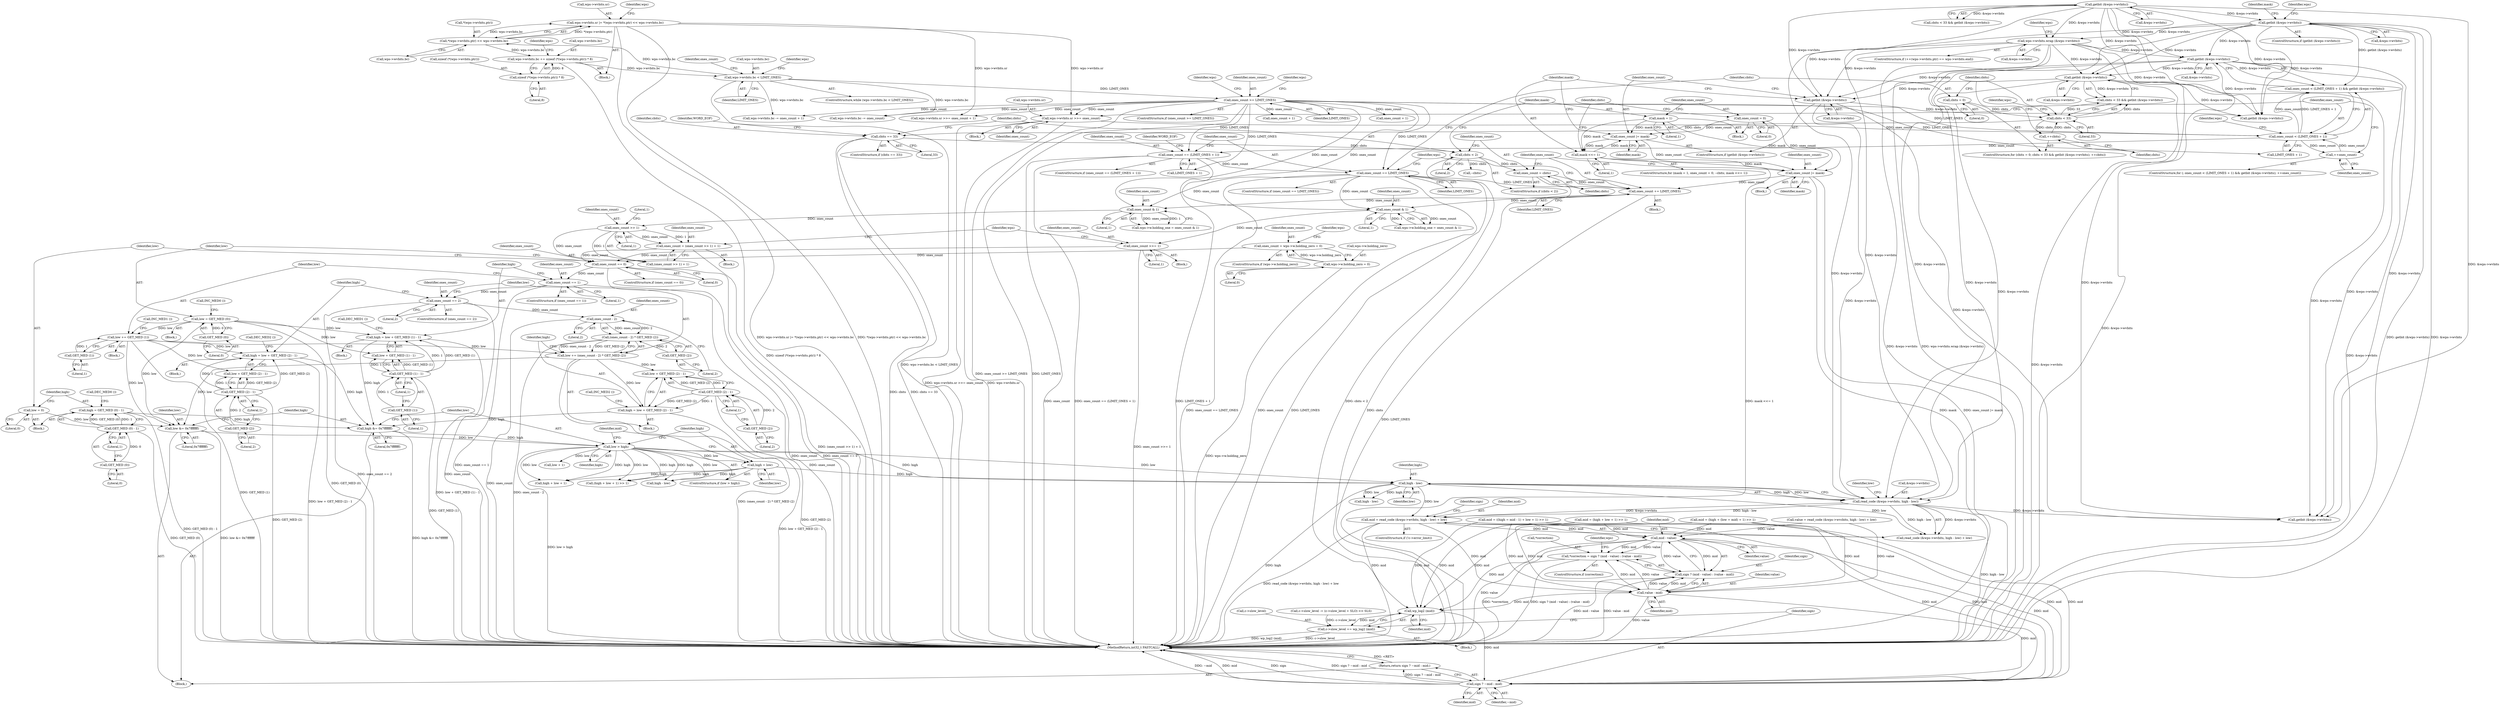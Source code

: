 digraph "0_WavPack_4bc05fc490b66ef2d45b1de26abf1455b486b0dc_0@API" {
"1000702" [label="(Call,mid = read_code (&wps->wvbits, high - low) + low)"];
"1000705" [label="(Call,read_code (&wps->wvbits, high - low))"];
"1000364" [label="(Call,wps->wvbits.wrap (&wps->wvbits))"];
"1000222" [label="(Call,getbit (&wps->wvbits))"];
"1000266" [label="(Call,getbit (&wps->wvbits))"];
"1000436" [label="(Call,getbit (&wps->wvbits))"];
"1000502" [label="(Call,getbit (&wps->wvbits))"];
"1000466" [label="(Call,getbit (&wps->wvbits))"];
"1000710" [label="(Call,high - low)"];
"1000682" [label="(Call,low > high)"];
"1000675" [label="(Call,low &= 0x7fffffff)"];
"1000604" [label="(Call,low = 0)"];
"1000637" [label="(Call,low += GET_MED (1))"];
"1000639" [label="(Call,GET_MED (1))"];
"1000616" [label="(Call,low = GET_MED (0))"];
"1000618" [label="(Call,GET_MED (0))"];
"1000658" [label="(Call,low += (ones_count - 2) * GET_MED (2))"];
"1000660" [label="(Call,(ones_count - 2) * GET_MED (2))"];
"1000661" [label="(Call,ones_count - 2)"];
"1000643" [label="(Call,ones_count == 2)"];
"1000622" [label="(Call,ones_count == 1)"];
"1000600" [label="(Call,ones_count == 0)"];
"1000552" [label="(Call,ones_count = (ones_count >> 1) + 1)"];
"1000555" [label="(Call,ones_count >> 1)"];
"1000549" [label="(Call,ones_count & 1)"];
"1000513" [label="(Call,ones_count += LIMIT_ONES)"];
"1000452" [label="(Call,ones_count == LIMIT_ONES)"];
"1000444" [label="(Call,ones_count == (LIMIT_ONES + 1))"];
"1000431" [label="(Call,ones_count < (LIMIT_ONES + 1))"];
"1000422" [label="(Call,wps->wvbits.sr >>= ones_count)"];
"1000369" [label="(Call,wps->wvbits.sr |= *(wps->wvbits.ptr) << wps->wvbits.bc)"];
"1000375" [label="(Call,*(wps->wvbits.ptr) << wps->wvbits.bc)"];
"1000343" [label="(Call,wps->wvbits.bc < LIMIT_ONES)"];
"1000387" [label="(Call,wps->wvbits.bc += sizeof (*(wps->wvbits.ptr)) * 8)"];
"1000393" [label="(Call,sizeof (*(wps->wvbits.ptr)) * 8)"];
"1000411" [label="(Call,ones_count >= LIMIT_ONES)"];
"1000441" [label="(Call,++ones_count)"];
"1000510" [label="(Call,ones_count |= mask)"];
"1000493" [label="(Call,ones_count = 0)"];
"1000507" [label="(Call,ones_count |= mask)"];
"1000498" [label="(Call,mask <<= 1)"];
"1000490" [label="(Call,mask = 1)"];
"1000483" [label="(Call,ones_count = cbits)"];
"1000480" [label="(Call,cbits < 2)"];
"1000474" [label="(Call,cbits == 33)"];
"1000463" [label="(Call,cbits < 33)"];
"1000459" [label="(Call,cbits = 0)"];
"1000471" [label="(Call,++cbits)"];
"1000570" [label="(Call,ones_count >>= 1)"];
"1000567" [label="(Call,ones_count & 1)"];
"1000331" [label="(Call,ones_count = wps->w.holding_zero = 0)"];
"1000333" [label="(Call,wps->w.holding_zero = 0)"];
"1000664" [label="(Call,GET_MED (2))"];
"1000678" [label="(Call,high &= 0x7fffffff)"];
"1000626" [label="(Call,high = low + GET_MED (1) - 1)"];
"1000630" [label="(Call,GET_MED (1) - 1)"];
"1000631" [label="(Call,GET_MED (1))"];
"1000607" [label="(Call,high = GET_MED (0) - 1)"];
"1000609" [label="(Call,GET_MED (0) - 1)"];
"1000610" [label="(Call,GET_MED (0))"];
"1000647" [label="(Call,high = low + GET_MED (2) - 1)"];
"1000651" [label="(Call,GET_MED (2) - 1)"];
"1000652" [label="(Call,GET_MED (2))"];
"1000666" [label="(Call,high = low + GET_MED (2) - 1)"];
"1000670" [label="(Call,GET_MED (2) - 1)"];
"1000671" [label="(Call,GET_MED (2))"];
"1000685" [label="(Call,high = low)"];
"1000792" [label="(Call,mid - value)"];
"1000787" [label="(Call,*correction = sign ? (mid - value) : (value - mid))"];
"1000790" [label="(Call,sign ? (mid - value) : (value - mid))"];
"1000822" [label="(Call,wp_log2 (mid))"];
"1000818" [label="(Call,c->slow_level += wp_log2 (mid))"];
"1000825" [label="(Call,sign ? ~mid : mid)"];
"1000824" [label="(Return,return sign ? ~mid : mid;)"];
"1000795" [label="(Call,value - mid)"];
"1000792" [label="(Call,mid - value)"];
"1000342" [label="(ControlStructure,while (wps->wvbits.bc < LIMIT_ONES))"];
"1000498" [label="(Call,mask <<= 1)"];
"1000412" [label="(Identifier,ones_count)"];
"1000343" [label="(Call,wps->wvbits.bc < LIMIT_ONES)"];
"1000711" [label="(Identifier,high)"];
"1000781" [label="(Call,high - low)"];
"1000825" [label="(Call,sign ? ~mid : mid)"];
"1000675" [label="(Call,low &= 0x7fffffff)"];
"1000693" [label="(Call,low + 1)"];
"1000369" [label="(Call,wps->wvbits.sr |= *(wps->wvbits.ptr) << wps->wvbits.bc)"];
"1000333" [label="(Call,wps->w.holding_zero = 0)"];
"1000644" [label="(Identifier,ones_count)"];
"1000518" [label="(Call,wps->wvbits.bc -= ones_count + 1)"];
"1000616" [label="(Call,low = GET_MED (0))"];
"1000655" [label="(Call,DEC_MED2 ())"];
"1000364" [label="(Call,wps->wvbits.wrap (&wps->wvbits))"];
"1000600" [label="(Call,ones_count == 0)"];
"1000793" [label="(Identifier,mid)"];
"1000474" [label="(Call,cbits == 33)"];
"1000325" [label="(ControlStructure,if (wps->w.holding_zero))"];
"1000828" [label="(Identifier,mid)"];
"1000725" [label="(Call,getbit (&wps->wvbits))"];
"1000554" [label="(Call,(ones_count >> 1) + 1)"];
"1000404" [label="(Identifier,ones_count)"];
"1000773" [label="(Call,value = read_code (&wps->wvcbits, high - low) + low)"];
"1000466" [label="(Call,getbit (&wps->wvbits))"];
"1000788" [label="(Call,*correction)"];
"1000458" [label="(ControlStructure,for (cbits = 0; cbits < 33 && getbit (&wps->wvbits); ++cbits))"];
"1000680" [label="(Literal,0x7fffffff)"];
"1000514" [label="(Identifier,ones_count)"];
"1000671" [label="(Call,GET_MED (2))"];
"1000222" [label="(Call,getbit (&wps->wvbits))"];
"1000674" [label="(Call,INC_MED2 ())"];
"1000717" [label="(Call,high - low)"];
"1000670" [label="(Call,GET_MED (2) - 1)"];
"1000657" [label="(Block,)"];
"1000446" [label="(Call,LIMIT_ONES + 1)"];
"1000611" [label="(Literal,0)"];
"1000453" [label="(Identifier,ones_count)"];
"1000481" [label="(Identifier,cbits)"];
"1000645" [label="(Literal,2)"];
"1000450" [label="(Identifier,WORD_EOF)"];
"1000105" [label="(Block,)"];
"1000662" [label="(Identifier,ones_count)"];
"1000508" [label="(Identifier,ones_count)"];
"1000365" [label="(Call,&wps->wvbits)"];
"1000623" [label="(Identifier,ones_count)"];
"1000382" [label="(Call,wps->wvbits.bc)"];
"1000432" [label="(Identifier,ones_count)"];
"1000334" [label="(Call,wps->w.holding_zero)"];
"1000605" [label="(Identifier,low)"];
"1000632" [label="(Literal,1)"];
"1000491" [label="(Identifier,mask)"];
"1000619" [label="(Literal,0)"];
"1000475" [label="(Identifier,cbits)"];
"1000422" [label="(Call,wps->wvbits.sr >>= ones_count)"];
"1000501" [label="(ControlStructure,if (getbit (&wps->wvbits)))"];
"1000476" [label="(Literal,33)"];
"1000533" [label="(Call,ones_count + 1)"];
"1000436" [label="(Call,getbit (&wps->wvbits))"];
"1000463" [label="(Call,cbits < 33)"];
"1000640" [label="(Literal,1)"];
"1000678" [label="(Call,high &= 0x7fffffff)"];
"1000571" [label="(Identifier,ones_count)"];
"1000649" [label="(Call,low + GET_MED (2) - 1)"];
"1000497" [label="(Identifier,cbits)"];
"1000613" [label="(Call,DEC_MED0 ())"];
"1000823" [label="(Identifier,mid)"];
"1000621" [label="(ControlStructure,if (ones_count == 1))"];
"1000489" [label="(Block,)"];
"1000462" [label="(Call,cbits < 33 && getbit (&wps->wvbits))"];
"1000415" [label="(Call,wps->wvbits.bc -= ones_count)"];
"1000687" [label="(Identifier,low)"];
"1000568" [label="(Identifier,ones_count)"];
"1000607" [label="(Call,high = GET_MED (0) - 1)"];
"1000654" [label="(Literal,1)"];
"1000480" [label="(Call,cbits < 2)"];
"1000442" [label="(Identifier,ones_count)"];
"1000451" [label="(ControlStructure,if (ones_count == LIMIT_ONES))"];
"1000460" [label="(Identifier,cbits)"];
"1000651" [label="(Call,GET_MED (2) - 1)"];
"1000393" [label="(Call,sizeof (*(wps->wvbits.ptr)) * 8)"];
"1000492" [label="(Literal,1)"];
"1000551" [label="(Literal,1)"];
"1000627" [label="(Identifier,high)"];
"1000685" [label="(Call,high = low)"];
"1000510" [label="(Call,ones_count |= mask)"];
"1000521" [label="(Identifier,wps)"];
"1000633" [label="(Literal,1)"];
"1000503" [label="(Call,&wps->wvbits)"];
"1000479" [label="(ControlStructure,if (cbits < 2))"];
"1000681" [label="(ControlStructure,if (low > high))"];
"1000742" [label="(Call,mid = ((high = mid - 1) + low + 1) >> 1)"];
"1000652" [label="(Call,GET_MED (2))"];
"1000265" [label="(ControlStructure,if (getbit (&wps->wvbits)))"];
"1000713" [label="(Identifier,low)"];
"1000576" [label="(Identifier,wps)"];
"1000712" [label="(Identifier,low)"];
"1000266" [label="(Call,getbit (&wps->wvbits))"];
"1000350" [label="(Block,)"];
"1000653" [label="(Literal,2)"];
"1000496" [label="(Call,--cbits)"];
"1000467" [label="(Call,&wps->wvbits)"];
"1000388" [label="(Call,wps->wvbits.bc)"];
"1000617" [label="(Identifier,low)"];
"1000375" [label="(Call,*(wps->wvbits.ptr) << wps->wvbits.bc)"];
"1000642" [label="(ControlStructure,if (ones_count == 2))"];
"1000433" [label="(Call,LIMIT_ONES + 1)"];
"1000499" [label="(Identifier,mask)"];
"1000663" [label="(Literal,2)"];
"1000794" [label="(Identifier,value)"];
"1000413" [label="(Identifier,LIMIT_ONES)"];
"1000691" [label="(Call,high + low + 1)"];
"1000684" [label="(Identifier,high)"];
"1000624" [label="(Literal,1)"];
"1000558" [label="(Literal,1)"];
"1000429" [label="(ControlStructure,for (; ones_count < (LIMIT_ONES + 1) && getbit (&wps->wvbits); ++ones_count))"];
"1000494" [label="(Identifier,ones_count)"];
"1000485" [label="(Identifier,cbits)"];
"1000452" [label="(Call,ones_count == LIMIT_ONES)"];
"1000376" [label="(Call,*(wps->wvbits.ptr))"];
"1000802" [label="(Identifier,wps)"];
"1000556" [label="(Identifier,ones_count)"];
"1000471" [label="(Call,++cbits)"];
"1000618" [label="(Call,GET_MED (0))"];
"1000610" [label="(Call,GET_MED (0))"];
"1000459" [label="(Call,cbits = 0)"];
"1000667" [label="(Identifier,high)"];
"1000469" [label="(Identifier,wps)"];
"1000488" [label="(ControlStructure,for (mask = 1, ones_count = 0; --cbits; mask <<= 1))"];
"1000647" [label="(Call,high = low + GET_MED (2) - 1)"];
"1000455" [label="(Block,)"];
"1000461" [label="(Literal,0)"];
"1000346" [label="(Identifier,wps)"];
"1000683" [label="(Identifier,low)"];
"1000387" [label="(Call,wps->wvbits.bc += sizeof (*(wps->wvbits.ptr)) * 8)"];
"1000797" [label="(Identifier,mid)"];
"1000659" [label="(Identifier,low)"];
"1000829" [label="(MethodReturn,int32_t FASTCALL)"];
"1000567" [label="(Call,ones_count & 1)"];
"1000806" [label="(Block,)"];
"1000465" [label="(Literal,33)"];
"1000824" [label="(Return,return sign ? ~mid : mid;)"];
"1000688" [label="(Call,mid = (high + low + 1) >> 1)"];
"1000625" [label="(Block,)"];
"1000552" [label="(Call,ones_count = (ones_count >> 1) + 1)"];
"1000628" [label="(Call,low + GET_MED (1) - 1)"];
"1000414" [label="(Block,)"];
"1000609" [label="(Call,GET_MED (0) - 1)"];
"1000332" [label="(Identifier,ones_count)"];
"1000561" [label="(Call,wps->w.holding_one = ones_count & 1)"];
"1000263" [label="(Identifier,mask)"];
"1000223" [label="(Call,&wps->wvbits)"];
"1000626" [label="(Call,high = low + GET_MED (1) - 1)"];
"1000604" [label="(Call,low = 0)"];
"1000677" [label="(Literal,0x7fffffff)"];
"1000608" [label="(Identifier,high)"];
"1000795" [label="(Call,value - mid)"];
"1000418" [label="(Identifier,wps)"];
"1000787" [label="(Call,*correction = sign ? (mid - value) : (value - mid))"];
"1000601" [label="(Identifier,ones_count)"];
"1000344" [label="(Call,wps->wvbits.bc)"];
"1000524" [label="(Call,ones_count + 1)"];
"1000423" [label="(Call,wps->wvbits.sr)"];
"1000349" [label="(Identifier,LIMIT_ONES)"];
"1000331" [label="(Call,ones_count = wps->w.holding_zero = 0)"];
"1000660" [label="(Call,(ones_count - 2) * GET_MED (2))"];
"1000661" [label="(Call,ones_count - 2)"];
"1000464" [label="(Identifier,cbits)"];
"1000668" [label="(Call,low + GET_MED (2) - 1)"];
"1000473" [label="(ControlStructure,if (cbits == 33))"];
"1000484" [label="(Identifier,ones_count)"];
"1000602" [label="(Literal,0)"];
"1000482" [label="(Literal,2)"];
"1000646" [label="(Block,)"];
"1000454" [label="(Identifier,LIMIT_ONES)"];
"1000356" [label="(Identifier,wps)"];
"1000730" [label="(Call,mid = (high + (low = mid) + 1) >> 1)"];
"1000370" [label="(Call,wps->wvbits.sr)"];
"1000502" [label="(Call,getbit (&wps->wvbits))"];
"1000553" [label="(Identifier,ones_count)"];
"1000441" [label="(Call,++ones_count)"];
"1000615" [label="(Block,)"];
"1000549" [label="(Call,ones_count & 1)"];
"1000555" [label="(Call,ones_count >> 1)"];
"1000507" [label="(Call,ones_count |= mask)"];
"1000401" [label="(Literal,8)"];
"1000643" [label="(Call,ones_count == 2)"];
"1000444" [label="(Call,ones_count == (LIMIT_ONES + 1))"];
"1000500" [label="(Literal,1)"];
"1000672" [label="(Literal,2)"];
"1000638" [label="(Identifier,low)"];
"1000390" [label="(Identifier,wps)"];
"1000641" [label="(Call,INC_MED1 ())"];
"1000599" [label="(ControlStructure,if (ones_count == 0))"];
"1000372" [label="(Identifier,wps)"];
"1000512" [label="(Identifier,mask)"];
"1000511" [label="(Identifier,ones_count)"];
"1000807" [label="(Call,c->slow_level -= (c->slow_level + SLO) >> SLS)"];
"1000490" [label="(Call,mask = 1)"];
"1000658" [label="(Call,low += (ones_count - 2) * GET_MED (2))"];
"1000445" [label="(Identifier,ones_count)"];
"1000410" [label="(ControlStructure,if (ones_count >= LIMIT_ONES))"];
"1000487" [label="(Block,)"];
"1000612" [label="(Literal,1)"];
"1000274" [label="(Identifier,wps)"];
"1000339" [label="(Literal,0)"];
"1000483" [label="(Call,ones_count = cbits)"];
"1000690" [label="(Call,(high + low + 1) >> 1)"];
"1000394" [label="(Call,sizeof (*(wps->wvbits.ptr)))"];
"1000664" [label="(Call,GET_MED (2))"];
"1000495" [label="(Literal,0)"];
"1000478" [label="(Identifier,WORD_EOF)"];
"1000634" [label="(Call,DEC_MED1 ())"];
"1000631" [label="(Call,GET_MED (1))"];
"1000819" [label="(Call,c->slow_level)"];
"1000827" [label="(Identifier,~mid)"];
"1000570" [label="(Call,ones_count >>= 1)"];
"1000513" [label="(Call,ones_count += LIMIT_ONES)"];
"1000267" [label="(Call,&wps->wvbits)"];
"1000676" [label="(Identifier,low)"];
"1000620" [label="(Call,INC_MED0 ())"];
"1000572" [label="(Literal,1)"];
"1000702" [label="(Call,mid = read_code (&wps->wvbits, high - low) + low)"];
"1000591" [label="(Identifier,wps)"];
"1000606" [label="(Literal,0)"];
"1000666" [label="(Call,high = low + GET_MED (2) - 1)"];
"1000703" [label="(Identifier,mid)"];
"1000560" [label="(Block,)"];
"1000622" [label="(Call,ones_count == 1)"];
"1000689" [label="(Identifier,mid)"];
"1000639" [label="(Call,GET_MED (1))"];
"1000543" [label="(Call,wps->w.holding_one = ones_count & 1)"];
"1000515" [label="(Identifier,LIMIT_ONES)"];
"1000351" [label="(ControlStructure,if (++(wps->wvbits.ptr) == wps->wvbits.end))"];
"1000637" [label="(Call,low += GET_MED (1))"];
"1000710" [label="(Call,high - low)"];
"1000790" [label="(Call,sign ? (mid - value) : (value - mid))"];
"1000542" [label="(Block,)"];
"1000527" [label="(Call,wps->wvbits.sr >>= ones_count + 1)"];
"1000218" [label="(Call,cbits < 33 && getbit (&wps->wvbits))"];
"1000826" [label="(Identifier,sign)"];
"1000706" [label="(Call,&wps->wvbits)"];
"1000682" [label="(Call,low > high)"];
"1000493" [label="(Call,ones_count = 0)"];
"1000673" [label="(Literal,1)"];
"1000704" [label="(Call,read_code (&wps->wvbits, high - low) + low)"];
"1000437" [label="(Call,&wps->wvbits)"];
"1000648" [label="(Identifier,high)"];
"1000443" [label="(ControlStructure,if (ones_count == (LIMIT_ONES + 1)))"];
"1000822" [label="(Call,wp_log2 (mid))"];
"1000431" [label="(Call,ones_count < (LIMIT_ONES + 1))"];
"1000686" [label="(Identifier,high)"];
"1000569" [label="(Literal,1)"];
"1000791" [label="(Identifier,sign)"];
"1000705" [label="(Call,read_code (&wps->wvbits, high - low))"];
"1000472" [label="(Identifier,cbits)"];
"1000796" [label="(Identifier,value)"];
"1000539" [label="(Identifier,wps)"];
"1000636" [label="(Block,)"];
"1000509" [label="(Identifier,mask)"];
"1000679" [label="(Identifier,high)"];
"1000756" [label="(Identifier,sign)"];
"1000697" [label="(ControlStructure,if (!c->error_limit))"];
"1000757" [label="(Call,getbit (&wps->wvbits))"];
"1000550" [label="(Identifier,ones_count)"];
"1000665" [label="(Literal,2)"];
"1000557" [label="(Literal,1)"];
"1000630" [label="(Call,GET_MED (1) - 1)"];
"1000785" [label="(ControlStructure,if (correction))"];
"1000411" [label="(Call,ones_count >= LIMIT_ONES)"];
"1000428" [label="(Identifier,ones_count)"];
"1000430" [label="(Call,ones_count < (LIMIT_ONES + 1) && getbit (&wps->wvbits))"];
"1000439" [label="(Identifier,wps)"];
"1000818" [label="(Call,c->slow_level += wp_log2 (mid))"];
"1000603" [label="(Block,)"];
"1000702" -> "1000697"  [label="AST: "];
"1000702" -> "1000704"  [label="CFG: "];
"1000703" -> "1000702"  [label="AST: "];
"1000704" -> "1000702"  [label="AST: "];
"1000756" -> "1000702"  [label="CFG: "];
"1000702" -> "1000829"  [label="DDG: read_code (&wps->wvbits, high - low) + low"];
"1000705" -> "1000702"  [label="DDG: &wps->wvbits"];
"1000705" -> "1000702"  [label="DDG: high - low"];
"1000710" -> "1000702"  [label="DDG: low"];
"1000702" -> "1000792"  [label="DDG: mid"];
"1000702" -> "1000795"  [label="DDG: mid"];
"1000702" -> "1000822"  [label="DDG: mid"];
"1000702" -> "1000825"  [label="DDG: mid"];
"1000705" -> "1000704"  [label="AST: "];
"1000705" -> "1000710"  [label="CFG: "];
"1000706" -> "1000705"  [label="AST: "];
"1000710" -> "1000705"  [label="AST: "];
"1000713" -> "1000705"  [label="CFG: "];
"1000705" -> "1000829"  [label="DDG: high - low"];
"1000705" -> "1000704"  [label="DDG: &wps->wvbits"];
"1000705" -> "1000704"  [label="DDG: high - low"];
"1000364" -> "1000705"  [label="DDG: &wps->wvbits"];
"1000222" -> "1000705"  [label="DDG: &wps->wvbits"];
"1000436" -> "1000705"  [label="DDG: &wps->wvbits"];
"1000502" -> "1000705"  [label="DDG: &wps->wvbits"];
"1000466" -> "1000705"  [label="DDG: &wps->wvbits"];
"1000266" -> "1000705"  [label="DDG: &wps->wvbits"];
"1000710" -> "1000705"  [label="DDG: high"];
"1000710" -> "1000705"  [label="DDG: low"];
"1000705" -> "1000757"  [label="DDG: &wps->wvbits"];
"1000364" -> "1000351"  [label="AST: "];
"1000364" -> "1000365"  [label="CFG: "];
"1000365" -> "1000364"  [label="AST: "];
"1000372" -> "1000364"  [label="CFG: "];
"1000364" -> "1000829"  [label="DDG: &wps->wvbits"];
"1000364" -> "1000829"  [label="DDG: wps->wvbits.wrap (&wps->wvbits)"];
"1000222" -> "1000364"  [label="DDG: &wps->wvbits"];
"1000266" -> "1000364"  [label="DDG: &wps->wvbits"];
"1000364" -> "1000436"  [label="DDG: &wps->wvbits"];
"1000364" -> "1000466"  [label="DDG: &wps->wvbits"];
"1000364" -> "1000502"  [label="DDG: &wps->wvbits"];
"1000364" -> "1000725"  [label="DDG: &wps->wvbits"];
"1000364" -> "1000757"  [label="DDG: &wps->wvbits"];
"1000222" -> "1000218"  [label="AST: "];
"1000222" -> "1000223"  [label="CFG: "];
"1000223" -> "1000222"  [label="AST: "];
"1000218" -> "1000222"  [label="CFG: "];
"1000222" -> "1000829"  [label="DDG: &wps->wvbits"];
"1000222" -> "1000218"  [label="DDG: &wps->wvbits"];
"1000222" -> "1000266"  [label="DDG: &wps->wvbits"];
"1000222" -> "1000436"  [label="DDG: &wps->wvbits"];
"1000222" -> "1000466"  [label="DDG: &wps->wvbits"];
"1000222" -> "1000502"  [label="DDG: &wps->wvbits"];
"1000222" -> "1000725"  [label="DDG: &wps->wvbits"];
"1000222" -> "1000757"  [label="DDG: &wps->wvbits"];
"1000266" -> "1000265"  [label="AST: "];
"1000266" -> "1000267"  [label="CFG: "];
"1000267" -> "1000266"  [label="AST: "];
"1000274" -> "1000266"  [label="CFG: "];
"1000263" -> "1000266"  [label="CFG: "];
"1000266" -> "1000829"  [label="DDG: &wps->wvbits"];
"1000266" -> "1000829"  [label="DDG: getbit (&wps->wvbits)"];
"1000266" -> "1000430"  [label="DDG: getbit (&wps->wvbits)"];
"1000266" -> "1000436"  [label="DDG: &wps->wvbits"];
"1000266" -> "1000466"  [label="DDG: &wps->wvbits"];
"1000266" -> "1000502"  [label="DDG: &wps->wvbits"];
"1000266" -> "1000725"  [label="DDG: &wps->wvbits"];
"1000266" -> "1000757"  [label="DDG: &wps->wvbits"];
"1000436" -> "1000430"  [label="AST: "];
"1000436" -> "1000437"  [label="CFG: "];
"1000437" -> "1000436"  [label="AST: "];
"1000430" -> "1000436"  [label="CFG: "];
"1000436" -> "1000829"  [label="DDG: &wps->wvbits"];
"1000436" -> "1000430"  [label="DDG: &wps->wvbits"];
"1000436" -> "1000466"  [label="DDG: &wps->wvbits"];
"1000436" -> "1000502"  [label="DDG: &wps->wvbits"];
"1000436" -> "1000725"  [label="DDG: &wps->wvbits"];
"1000436" -> "1000757"  [label="DDG: &wps->wvbits"];
"1000502" -> "1000501"  [label="AST: "];
"1000502" -> "1000503"  [label="CFG: "];
"1000503" -> "1000502"  [label="AST: "];
"1000508" -> "1000502"  [label="CFG: "];
"1000499" -> "1000502"  [label="CFG: "];
"1000466" -> "1000502"  [label="DDG: &wps->wvbits"];
"1000502" -> "1000725"  [label="DDG: &wps->wvbits"];
"1000502" -> "1000757"  [label="DDG: &wps->wvbits"];
"1000466" -> "1000462"  [label="AST: "];
"1000466" -> "1000467"  [label="CFG: "];
"1000467" -> "1000466"  [label="AST: "];
"1000462" -> "1000466"  [label="CFG: "];
"1000466" -> "1000829"  [label="DDG: &wps->wvbits"];
"1000466" -> "1000462"  [label="DDG: &wps->wvbits"];
"1000466" -> "1000725"  [label="DDG: &wps->wvbits"];
"1000466" -> "1000757"  [label="DDG: &wps->wvbits"];
"1000710" -> "1000712"  [label="CFG: "];
"1000711" -> "1000710"  [label="AST: "];
"1000712" -> "1000710"  [label="AST: "];
"1000710" -> "1000829"  [label="DDG: high"];
"1000682" -> "1000710"  [label="DDG: high"];
"1000682" -> "1000710"  [label="DDG: low"];
"1000685" -> "1000710"  [label="DDG: high"];
"1000710" -> "1000704"  [label="DDG: low"];
"1000710" -> "1000781"  [label="DDG: high"];
"1000710" -> "1000781"  [label="DDG: low"];
"1000682" -> "1000681"  [label="AST: "];
"1000682" -> "1000684"  [label="CFG: "];
"1000683" -> "1000682"  [label="AST: "];
"1000684" -> "1000682"  [label="AST: "];
"1000686" -> "1000682"  [label="CFG: "];
"1000689" -> "1000682"  [label="CFG: "];
"1000682" -> "1000829"  [label="DDG: low > high"];
"1000675" -> "1000682"  [label="DDG: low"];
"1000678" -> "1000682"  [label="DDG: high"];
"1000682" -> "1000685"  [label="DDG: low"];
"1000682" -> "1000690"  [label="DDG: high"];
"1000682" -> "1000690"  [label="DDG: low"];
"1000682" -> "1000691"  [label="DDG: high"];
"1000682" -> "1000691"  [label="DDG: low"];
"1000682" -> "1000693"  [label="DDG: low"];
"1000682" -> "1000717"  [label="DDG: high"];
"1000682" -> "1000717"  [label="DDG: low"];
"1000675" -> "1000105"  [label="AST: "];
"1000675" -> "1000677"  [label="CFG: "];
"1000676" -> "1000675"  [label="AST: "];
"1000677" -> "1000675"  [label="AST: "];
"1000679" -> "1000675"  [label="CFG: "];
"1000675" -> "1000829"  [label="DDG: low &= 0x7fffffff"];
"1000604" -> "1000675"  [label="DDG: low"];
"1000637" -> "1000675"  [label="DDG: low"];
"1000616" -> "1000675"  [label="DDG: low"];
"1000658" -> "1000675"  [label="DDG: low"];
"1000604" -> "1000603"  [label="AST: "];
"1000604" -> "1000606"  [label="CFG: "];
"1000605" -> "1000604"  [label="AST: "];
"1000606" -> "1000604"  [label="AST: "];
"1000608" -> "1000604"  [label="CFG: "];
"1000637" -> "1000636"  [label="AST: "];
"1000637" -> "1000639"  [label="CFG: "];
"1000638" -> "1000637"  [label="AST: "];
"1000639" -> "1000637"  [label="AST: "];
"1000641" -> "1000637"  [label="CFG: "];
"1000637" -> "1000829"  [label="DDG: GET_MED (1)"];
"1000639" -> "1000637"  [label="DDG: 1"];
"1000616" -> "1000637"  [label="DDG: low"];
"1000637" -> "1000647"  [label="DDG: low"];
"1000637" -> "1000649"  [label="DDG: low"];
"1000637" -> "1000658"  [label="DDG: low"];
"1000639" -> "1000640"  [label="CFG: "];
"1000640" -> "1000639"  [label="AST: "];
"1000616" -> "1000615"  [label="AST: "];
"1000616" -> "1000618"  [label="CFG: "];
"1000617" -> "1000616"  [label="AST: "];
"1000618" -> "1000616"  [label="AST: "];
"1000620" -> "1000616"  [label="CFG: "];
"1000616" -> "1000829"  [label="DDG: GET_MED (0)"];
"1000618" -> "1000616"  [label="DDG: 0"];
"1000616" -> "1000626"  [label="DDG: low"];
"1000616" -> "1000628"  [label="DDG: low"];
"1000618" -> "1000619"  [label="CFG: "];
"1000619" -> "1000618"  [label="AST: "];
"1000658" -> "1000657"  [label="AST: "];
"1000658" -> "1000660"  [label="CFG: "];
"1000659" -> "1000658"  [label="AST: "];
"1000660" -> "1000658"  [label="AST: "];
"1000667" -> "1000658"  [label="CFG: "];
"1000658" -> "1000829"  [label="DDG: (ones_count - 2) * GET_MED (2)"];
"1000660" -> "1000658"  [label="DDG: ones_count - 2"];
"1000660" -> "1000658"  [label="DDG: GET_MED (2)"];
"1000658" -> "1000666"  [label="DDG: low"];
"1000658" -> "1000668"  [label="DDG: low"];
"1000660" -> "1000664"  [label="CFG: "];
"1000661" -> "1000660"  [label="AST: "];
"1000664" -> "1000660"  [label="AST: "];
"1000660" -> "1000829"  [label="DDG: ones_count - 2"];
"1000661" -> "1000660"  [label="DDG: ones_count"];
"1000661" -> "1000660"  [label="DDG: 2"];
"1000664" -> "1000660"  [label="DDG: 2"];
"1000661" -> "1000663"  [label="CFG: "];
"1000662" -> "1000661"  [label="AST: "];
"1000663" -> "1000661"  [label="AST: "];
"1000665" -> "1000661"  [label="CFG: "];
"1000661" -> "1000829"  [label="DDG: ones_count"];
"1000643" -> "1000661"  [label="DDG: ones_count"];
"1000643" -> "1000642"  [label="AST: "];
"1000643" -> "1000645"  [label="CFG: "];
"1000644" -> "1000643"  [label="AST: "];
"1000645" -> "1000643"  [label="AST: "];
"1000648" -> "1000643"  [label="CFG: "];
"1000659" -> "1000643"  [label="CFG: "];
"1000643" -> "1000829"  [label="DDG: ones_count == 2"];
"1000643" -> "1000829"  [label="DDG: ones_count"];
"1000622" -> "1000643"  [label="DDG: ones_count"];
"1000622" -> "1000621"  [label="AST: "];
"1000622" -> "1000624"  [label="CFG: "];
"1000623" -> "1000622"  [label="AST: "];
"1000624" -> "1000622"  [label="AST: "];
"1000627" -> "1000622"  [label="CFG: "];
"1000638" -> "1000622"  [label="CFG: "];
"1000622" -> "1000829"  [label="DDG: ones_count == 1"];
"1000622" -> "1000829"  [label="DDG: ones_count"];
"1000600" -> "1000622"  [label="DDG: ones_count"];
"1000600" -> "1000599"  [label="AST: "];
"1000600" -> "1000602"  [label="CFG: "];
"1000601" -> "1000600"  [label="AST: "];
"1000602" -> "1000600"  [label="AST: "];
"1000605" -> "1000600"  [label="CFG: "];
"1000617" -> "1000600"  [label="CFG: "];
"1000600" -> "1000829"  [label="DDG: ones_count == 0"];
"1000600" -> "1000829"  [label="DDG: ones_count"];
"1000552" -> "1000600"  [label="DDG: ones_count"];
"1000570" -> "1000600"  [label="DDG: ones_count"];
"1000331" -> "1000600"  [label="DDG: ones_count"];
"1000552" -> "1000542"  [label="AST: "];
"1000552" -> "1000554"  [label="CFG: "];
"1000553" -> "1000552"  [label="AST: "];
"1000554" -> "1000552"  [label="AST: "];
"1000576" -> "1000552"  [label="CFG: "];
"1000552" -> "1000829"  [label="DDG: (ones_count >> 1) + 1"];
"1000555" -> "1000552"  [label="DDG: ones_count"];
"1000555" -> "1000552"  [label="DDG: 1"];
"1000555" -> "1000554"  [label="AST: "];
"1000555" -> "1000557"  [label="CFG: "];
"1000556" -> "1000555"  [label="AST: "];
"1000557" -> "1000555"  [label="AST: "];
"1000558" -> "1000555"  [label="CFG: "];
"1000555" -> "1000554"  [label="DDG: ones_count"];
"1000555" -> "1000554"  [label="DDG: 1"];
"1000549" -> "1000555"  [label="DDG: ones_count"];
"1000549" -> "1000543"  [label="AST: "];
"1000549" -> "1000551"  [label="CFG: "];
"1000550" -> "1000549"  [label="AST: "];
"1000551" -> "1000549"  [label="AST: "];
"1000543" -> "1000549"  [label="CFG: "];
"1000549" -> "1000543"  [label="DDG: ones_count"];
"1000549" -> "1000543"  [label="DDG: 1"];
"1000513" -> "1000549"  [label="DDG: ones_count"];
"1000452" -> "1000549"  [label="DDG: ones_count"];
"1000411" -> "1000549"  [label="DDG: ones_count"];
"1000513" -> "1000455"  [label="AST: "];
"1000513" -> "1000515"  [label="CFG: "];
"1000514" -> "1000513"  [label="AST: "];
"1000515" -> "1000513"  [label="AST: "];
"1000539" -> "1000513"  [label="CFG: "];
"1000513" -> "1000829"  [label="DDG: LIMIT_ONES"];
"1000452" -> "1000513"  [label="DDG: LIMIT_ONES"];
"1000510" -> "1000513"  [label="DDG: ones_count"];
"1000483" -> "1000513"  [label="DDG: ones_count"];
"1000513" -> "1000567"  [label="DDG: ones_count"];
"1000452" -> "1000451"  [label="AST: "];
"1000452" -> "1000454"  [label="CFG: "];
"1000453" -> "1000452"  [label="AST: "];
"1000454" -> "1000452"  [label="AST: "];
"1000460" -> "1000452"  [label="CFG: "];
"1000539" -> "1000452"  [label="CFG: "];
"1000452" -> "1000829"  [label="DDG: ones_count == LIMIT_ONES"];
"1000452" -> "1000829"  [label="DDG: ones_count"];
"1000452" -> "1000829"  [label="DDG: LIMIT_ONES"];
"1000444" -> "1000452"  [label="DDG: ones_count"];
"1000411" -> "1000452"  [label="DDG: LIMIT_ONES"];
"1000452" -> "1000567"  [label="DDG: ones_count"];
"1000444" -> "1000443"  [label="AST: "];
"1000444" -> "1000446"  [label="CFG: "];
"1000445" -> "1000444"  [label="AST: "];
"1000446" -> "1000444"  [label="AST: "];
"1000450" -> "1000444"  [label="CFG: "];
"1000453" -> "1000444"  [label="CFG: "];
"1000444" -> "1000829"  [label="DDG: LIMIT_ONES + 1"];
"1000444" -> "1000829"  [label="DDG: ones_count"];
"1000444" -> "1000829"  [label="DDG: ones_count == (LIMIT_ONES + 1)"];
"1000431" -> "1000444"  [label="DDG: ones_count"];
"1000411" -> "1000444"  [label="DDG: LIMIT_ONES"];
"1000431" -> "1000430"  [label="AST: "];
"1000431" -> "1000433"  [label="CFG: "];
"1000432" -> "1000431"  [label="AST: "];
"1000433" -> "1000431"  [label="AST: "];
"1000439" -> "1000431"  [label="CFG: "];
"1000430" -> "1000431"  [label="CFG: "];
"1000431" -> "1000430"  [label="DDG: ones_count"];
"1000431" -> "1000430"  [label="DDG: LIMIT_ONES + 1"];
"1000422" -> "1000431"  [label="DDG: ones_count"];
"1000441" -> "1000431"  [label="DDG: ones_count"];
"1000411" -> "1000431"  [label="DDG: LIMIT_ONES"];
"1000431" -> "1000441"  [label="DDG: ones_count"];
"1000422" -> "1000414"  [label="AST: "];
"1000422" -> "1000428"  [label="CFG: "];
"1000423" -> "1000422"  [label="AST: "];
"1000428" -> "1000422"  [label="AST: "];
"1000432" -> "1000422"  [label="CFG: "];
"1000422" -> "1000829"  [label="DDG: wps->wvbits.sr"];
"1000422" -> "1000829"  [label="DDG: wps->wvbits.sr >>= ones_count"];
"1000369" -> "1000422"  [label="DDG: wps->wvbits.sr"];
"1000411" -> "1000422"  [label="DDG: ones_count"];
"1000369" -> "1000350"  [label="AST: "];
"1000369" -> "1000375"  [label="CFG: "];
"1000370" -> "1000369"  [label="AST: "];
"1000375" -> "1000369"  [label="AST: "];
"1000390" -> "1000369"  [label="CFG: "];
"1000369" -> "1000829"  [label="DDG: wps->wvbits.sr |= *(wps->wvbits.ptr) << wps->wvbits.bc"];
"1000369" -> "1000829"  [label="DDG: *(wps->wvbits.ptr) << wps->wvbits.bc"];
"1000375" -> "1000369"  [label="DDG: *(wps->wvbits.ptr)"];
"1000375" -> "1000369"  [label="DDG: wps->wvbits.bc"];
"1000369" -> "1000527"  [label="DDG: wps->wvbits.sr"];
"1000375" -> "1000382"  [label="CFG: "];
"1000376" -> "1000375"  [label="AST: "];
"1000382" -> "1000375"  [label="AST: "];
"1000343" -> "1000375"  [label="DDG: wps->wvbits.bc"];
"1000375" -> "1000387"  [label="DDG: wps->wvbits.bc"];
"1000343" -> "1000342"  [label="AST: "];
"1000343" -> "1000349"  [label="CFG: "];
"1000344" -> "1000343"  [label="AST: "];
"1000349" -> "1000343"  [label="AST: "];
"1000356" -> "1000343"  [label="CFG: "];
"1000404" -> "1000343"  [label="CFG: "];
"1000343" -> "1000829"  [label="DDG: wps->wvbits.bc < LIMIT_ONES"];
"1000387" -> "1000343"  [label="DDG: wps->wvbits.bc"];
"1000343" -> "1000411"  [label="DDG: LIMIT_ONES"];
"1000343" -> "1000415"  [label="DDG: wps->wvbits.bc"];
"1000343" -> "1000518"  [label="DDG: wps->wvbits.bc"];
"1000387" -> "1000350"  [label="AST: "];
"1000387" -> "1000393"  [label="CFG: "];
"1000388" -> "1000387"  [label="AST: "];
"1000393" -> "1000387"  [label="AST: "];
"1000346" -> "1000387"  [label="CFG: "];
"1000387" -> "1000829"  [label="DDG: sizeof (*(wps->wvbits.ptr)) * 8"];
"1000393" -> "1000387"  [label="DDG: 8"];
"1000393" -> "1000401"  [label="CFG: "];
"1000394" -> "1000393"  [label="AST: "];
"1000401" -> "1000393"  [label="AST: "];
"1000411" -> "1000410"  [label="AST: "];
"1000411" -> "1000413"  [label="CFG: "];
"1000412" -> "1000411"  [label="AST: "];
"1000413" -> "1000411"  [label="AST: "];
"1000418" -> "1000411"  [label="CFG: "];
"1000521" -> "1000411"  [label="CFG: "];
"1000411" -> "1000829"  [label="DDG: ones_count >= LIMIT_ONES"];
"1000411" -> "1000829"  [label="DDG: LIMIT_ONES"];
"1000411" -> "1000415"  [label="DDG: ones_count"];
"1000411" -> "1000433"  [label="DDG: LIMIT_ONES"];
"1000411" -> "1000446"  [label="DDG: LIMIT_ONES"];
"1000411" -> "1000518"  [label="DDG: ones_count"];
"1000411" -> "1000524"  [label="DDG: ones_count"];
"1000411" -> "1000527"  [label="DDG: ones_count"];
"1000411" -> "1000533"  [label="DDG: ones_count"];
"1000411" -> "1000567"  [label="DDG: ones_count"];
"1000441" -> "1000429"  [label="AST: "];
"1000441" -> "1000442"  [label="CFG: "];
"1000442" -> "1000441"  [label="AST: "];
"1000432" -> "1000441"  [label="CFG: "];
"1000510" -> "1000487"  [label="AST: "];
"1000510" -> "1000512"  [label="CFG: "];
"1000511" -> "1000510"  [label="AST: "];
"1000512" -> "1000510"  [label="AST: "];
"1000514" -> "1000510"  [label="CFG: "];
"1000510" -> "1000829"  [label="DDG: mask"];
"1000510" -> "1000829"  [label="DDG: ones_count |= mask"];
"1000493" -> "1000510"  [label="DDG: ones_count"];
"1000507" -> "1000510"  [label="DDG: ones_count"];
"1000498" -> "1000510"  [label="DDG: mask"];
"1000490" -> "1000510"  [label="DDG: mask"];
"1000493" -> "1000489"  [label="AST: "];
"1000493" -> "1000495"  [label="CFG: "];
"1000494" -> "1000493"  [label="AST: "];
"1000495" -> "1000493"  [label="AST: "];
"1000497" -> "1000493"  [label="CFG: "];
"1000493" -> "1000507"  [label="DDG: ones_count"];
"1000507" -> "1000501"  [label="AST: "];
"1000507" -> "1000509"  [label="CFG: "];
"1000508" -> "1000507"  [label="AST: "];
"1000509" -> "1000507"  [label="AST: "];
"1000499" -> "1000507"  [label="CFG: "];
"1000507" -> "1000498"  [label="DDG: mask"];
"1000498" -> "1000507"  [label="DDG: mask"];
"1000490" -> "1000507"  [label="DDG: mask"];
"1000498" -> "1000488"  [label="AST: "];
"1000498" -> "1000500"  [label="CFG: "];
"1000499" -> "1000498"  [label="AST: "];
"1000500" -> "1000498"  [label="AST: "];
"1000497" -> "1000498"  [label="CFG: "];
"1000498" -> "1000829"  [label="DDG: mask <<= 1"];
"1000490" -> "1000498"  [label="DDG: mask"];
"1000490" -> "1000489"  [label="AST: "];
"1000490" -> "1000492"  [label="CFG: "];
"1000491" -> "1000490"  [label="AST: "];
"1000492" -> "1000490"  [label="AST: "];
"1000494" -> "1000490"  [label="CFG: "];
"1000483" -> "1000479"  [label="AST: "];
"1000483" -> "1000485"  [label="CFG: "];
"1000484" -> "1000483"  [label="AST: "];
"1000485" -> "1000483"  [label="AST: "];
"1000514" -> "1000483"  [label="CFG: "];
"1000483" -> "1000829"  [label="DDG: cbits"];
"1000480" -> "1000483"  [label="DDG: cbits"];
"1000480" -> "1000479"  [label="AST: "];
"1000480" -> "1000482"  [label="CFG: "];
"1000481" -> "1000480"  [label="AST: "];
"1000482" -> "1000480"  [label="AST: "];
"1000484" -> "1000480"  [label="CFG: "];
"1000491" -> "1000480"  [label="CFG: "];
"1000480" -> "1000829"  [label="DDG: cbits < 2"];
"1000474" -> "1000480"  [label="DDG: cbits"];
"1000480" -> "1000496"  [label="DDG: cbits"];
"1000474" -> "1000473"  [label="AST: "];
"1000474" -> "1000476"  [label="CFG: "];
"1000475" -> "1000474"  [label="AST: "];
"1000476" -> "1000474"  [label="AST: "];
"1000478" -> "1000474"  [label="CFG: "];
"1000481" -> "1000474"  [label="CFG: "];
"1000474" -> "1000829"  [label="DDG: cbits == 33"];
"1000474" -> "1000829"  [label="DDG: cbits"];
"1000463" -> "1000474"  [label="DDG: cbits"];
"1000463" -> "1000462"  [label="AST: "];
"1000463" -> "1000465"  [label="CFG: "];
"1000464" -> "1000463"  [label="AST: "];
"1000465" -> "1000463"  [label="AST: "];
"1000469" -> "1000463"  [label="CFG: "];
"1000462" -> "1000463"  [label="CFG: "];
"1000463" -> "1000462"  [label="DDG: cbits"];
"1000463" -> "1000462"  [label="DDG: 33"];
"1000459" -> "1000463"  [label="DDG: cbits"];
"1000471" -> "1000463"  [label="DDG: cbits"];
"1000463" -> "1000471"  [label="DDG: cbits"];
"1000459" -> "1000458"  [label="AST: "];
"1000459" -> "1000461"  [label="CFG: "];
"1000460" -> "1000459"  [label="AST: "];
"1000461" -> "1000459"  [label="AST: "];
"1000464" -> "1000459"  [label="CFG: "];
"1000471" -> "1000458"  [label="AST: "];
"1000471" -> "1000472"  [label="CFG: "];
"1000472" -> "1000471"  [label="AST: "];
"1000464" -> "1000471"  [label="CFG: "];
"1000570" -> "1000560"  [label="AST: "];
"1000570" -> "1000572"  [label="CFG: "];
"1000571" -> "1000570"  [label="AST: "];
"1000572" -> "1000570"  [label="AST: "];
"1000576" -> "1000570"  [label="CFG: "];
"1000570" -> "1000829"  [label="DDG: ones_count >>= 1"];
"1000567" -> "1000570"  [label="DDG: ones_count"];
"1000567" -> "1000561"  [label="AST: "];
"1000567" -> "1000569"  [label="CFG: "];
"1000568" -> "1000567"  [label="AST: "];
"1000569" -> "1000567"  [label="AST: "];
"1000561" -> "1000567"  [label="CFG: "];
"1000567" -> "1000561"  [label="DDG: ones_count"];
"1000567" -> "1000561"  [label="DDG: 1"];
"1000331" -> "1000325"  [label="AST: "];
"1000331" -> "1000333"  [label="CFG: "];
"1000332" -> "1000331"  [label="AST: "];
"1000333" -> "1000331"  [label="AST: "];
"1000591" -> "1000331"  [label="CFG: "];
"1000333" -> "1000331"  [label="DDG: wps->w.holding_zero"];
"1000333" -> "1000339"  [label="CFG: "];
"1000334" -> "1000333"  [label="AST: "];
"1000339" -> "1000333"  [label="AST: "];
"1000333" -> "1000829"  [label="DDG: wps->w.holding_zero"];
"1000664" -> "1000665"  [label="CFG: "];
"1000665" -> "1000664"  [label="AST: "];
"1000678" -> "1000105"  [label="AST: "];
"1000678" -> "1000680"  [label="CFG: "];
"1000679" -> "1000678"  [label="AST: "];
"1000680" -> "1000678"  [label="AST: "];
"1000683" -> "1000678"  [label="CFG: "];
"1000678" -> "1000829"  [label="DDG: high &= 0x7fffffff"];
"1000626" -> "1000678"  [label="DDG: high"];
"1000607" -> "1000678"  [label="DDG: high"];
"1000647" -> "1000678"  [label="DDG: high"];
"1000666" -> "1000678"  [label="DDG: high"];
"1000626" -> "1000625"  [label="AST: "];
"1000626" -> "1000628"  [label="CFG: "];
"1000627" -> "1000626"  [label="AST: "];
"1000628" -> "1000626"  [label="AST: "];
"1000634" -> "1000626"  [label="CFG: "];
"1000626" -> "1000829"  [label="DDG: low + GET_MED (1) - 1"];
"1000630" -> "1000626"  [label="DDG: GET_MED (1)"];
"1000630" -> "1000626"  [label="DDG: 1"];
"1000630" -> "1000628"  [label="AST: "];
"1000630" -> "1000633"  [label="CFG: "];
"1000631" -> "1000630"  [label="AST: "];
"1000633" -> "1000630"  [label="AST: "];
"1000628" -> "1000630"  [label="CFG: "];
"1000630" -> "1000829"  [label="DDG: GET_MED (1)"];
"1000630" -> "1000628"  [label="DDG: GET_MED (1)"];
"1000630" -> "1000628"  [label="DDG: 1"];
"1000631" -> "1000630"  [label="DDG: 1"];
"1000631" -> "1000632"  [label="CFG: "];
"1000632" -> "1000631"  [label="AST: "];
"1000633" -> "1000631"  [label="CFG: "];
"1000607" -> "1000603"  [label="AST: "];
"1000607" -> "1000609"  [label="CFG: "];
"1000608" -> "1000607"  [label="AST: "];
"1000609" -> "1000607"  [label="AST: "];
"1000613" -> "1000607"  [label="CFG: "];
"1000607" -> "1000829"  [label="DDG: GET_MED (0) - 1"];
"1000609" -> "1000607"  [label="DDG: GET_MED (0)"];
"1000609" -> "1000607"  [label="DDG: 1"];
"1000609" -> "1000612"  [label="CFG: "];
"1000610" -> "1000609"  [label="AST: "];
"1000612" -> "1000609"  [label="AST: "];
"1000609" -> "1000829"  [label="DDG: GET_MED (0)"];
"1000610" -> "1000609"  [label="DDG: 0"];
"1000610" -> "1000611"  [label="CFG: "];
"1000611" -> "1000610"  [label="AST: "];
"1000612" -> "1000610"  [label="CFG: "];
"1000647" -> "1000646"  [label="AST: "];
"1000647" -> "1000649"  [label="CFG: "];
"1000648" -> "1000647"  [label="AST: "];
"1000649" -> "1000647"  [label="AST: "];
"1000655" -> "1000647"  [label="CFG: "];
"1000647" -> "1000829"  [label="DDG: low + GET_MED (2) - 1"];
"1000651" -> "1000647"  [label="DDG: GET_MED (2)"];
"1000651" -> "1000647"  [label="DDG: 1"];
"1000651" -> "1000649"  [label="AST: "];
"1000651" -> "1000654"  [label="CFG: "];
"1000652" -> "1000651"  [label="AST: "];
"1000654" -> "1000651"  [label="AST: "];
"1000649" -> "1000651"  [label="CFG: "];
"1000651" -> "1000829"  [label="DDG: GET_MED (2)"];
"1000651" -> "1000649"  [label="DDG: GET_MED (2)"];
"1000651" -> "1000649"  [label="DDG: 1"];
"1000652" -> "1000651"  [label="DDG: 2"];
"1000652" -> "1000653"  [label="CFG: "];
"1000653" -> "1000652"  [label="AST: "];
"1000654" -> "1000652"  [label="CFG: "];
"1000666" -> "1000657"  [label="AST: "];
"1000666" -> "1000668"  [label="CFG: "];
"1000667" -> "1000666"  [label="AST: "];
"1000668" -> "1000666"  [label="AST: "];
"1000674" -> "1000666"  [label="CFG: "];
"1000666" -> "1000829"  [label="DDG: low + GET_MED (2) - 1"];
"1000670" -> "1000666"  [label="DDG: GET_MED (2)"];
"1000670" -> "1000666"  [label="DDG: 1"];
"1000670" -> "1000668"  [label="AST: "];
"1000670" -> "1000673"  [label="CFG: "];
"1000671" -> "1000670"  [label="AST: "];
"1000673" -> "1000670"  [label="AST: "];
"1000668" -> "1000670"  [label="CFG: "];
"1000670" -> "1000829"  [label="DDG: GET_MED (2)"];
"1000670" -> "1000668"  [label="DDG: GET_MED (2)"];
"1000670" -> "1000668"  [label="DDG: 1"];
"1000671" -> "1000670"  [label="DDG: 2"];
"1000671" -> "1000672"  [label="CFG: "];
"1000672" -> "1000671"  [label="AST: "];
"1000673" -> "1000671"  [label="CFG: "];
"1000685" -> "1000681"  [label="AST: "];
"1000685" -> "1000687"  [label="CFG: "];
"1000686" -> "1000685"  [label="AST: "];
"1000687" -> "1000685"  [label="AST: "];
"1000689" -> "1000685"  [label="CFG: "];
"1000685" -> "1000690"  [label="DDG: high"];
"1000685" -> "1000691"  [label="DDG: high"];
"1000685" -> "1000717"  [label="DDG: high"];
"1000792" -> "1000790"  [label="AST: "];
"1000792" -> "1000794"  [label="CFG: "];
"1000793" -> "1000792"  [label="AST: "];
"1000794" -> "1000792"  [label="AST: "];
"1000790" -> "1000792"  [label="CFG: "];
"1000792" -> "1000829"  [label="DDG: value"];
"1000792" -> "1000787"  [label="DDG: mid"];
"1000792" -> "1000787"  [label="DDG: value"];
"1000792" -> "1000790"  [label="DDG: mid"];
"1000792" -> "1000790"  [label="DDG: value"];
"1000688" -> "1000792"  [label="DDG: mid"];
"1000730" -> "1000792"  [label="DDG: mid"];
"1000742" -> "1000792"  [label="DDG: mid"];
"1000773" -> "1000792"  [label="DDG: value"];
"1000792" -> "1000822"  [label="DDG: mid"];
"1000792" -> "1000825"  [label="DDG: mid"];
"1000787" -> "1000785"  [label="AST: "];
"1000787" -> "1000790"  [label="CFG: "];
"1000788" -> "1000787"  [label="AST: "];
"1000790" -> "1000787"  [label="AST: "];
"1000802" -> "1000787"  [label="CFG: "];
"1000787" -> "1000829"  [label="DDG: *correction"];
"1000787" -> "1000829"  [label="DDG: sign ? (mid - value) : (value - mid)"];
"1000795" -> "1000787"  [label="DDG: value"];
"1000795" -> "1000787"  [label="DDG: mid"];
"1000790" -> "1000795"  [label="CFG: "];
"1000791" -> "1000790"  [label="AST: "];
"1000795" -> "1000790"  [label="AST: "];
"1000790" -> "1000829"  [label="DDG: mid - value"];
"1000790" -> "1000829"  [label="DDG: value - mid"];
"1000795" -> "1000790"  [label="DDG: value"];
"1000795" -> "1000790"  [label="DDG: mid"];
"1000822" -> "1000818"  [label="AST: "];
"1000822" -> "1000823"  [label="CFG: "];
"1000823" -> "1000822"  [label="AST: "];
"1000818" -> "1000822"  [label="CFG: "];
"1000822" -> "1000818"  [label="DDG: mid"];
"1000688" -> "1000822"  [label="DDG: mid"];
"1000730" -> "1000822"  [label="DDG: mid"];
"1000742" -> "1000822"  [label="DDG: mid"];
"1000795" -> "1000822"  [label="DDG: mid"];
"1000822" -> "1000825"  [label="DDG: mid"];
"1000818" -> "1000806"  [label="AST: "];
"1000819" -> "1000818"  [label="AST: "];
"1000826" -> "1000818"  [label="CFG: "];
"1000818" -> "1000829"  [label="DDG: c->slow_level"];
"1000818" -> "1000829"  [label="DDG: wp_log2 (mid)"];
"1000807" -> "1000818"  [label="DDG: c->slow_level"];
"1000825" -> "1000824"  [label="AST: "];
"1000825" -> "1000827"  [label="CFG: "];
"1000825" -> "1000828"  [label="CFG: "];
"1000826" -> "1000825"  [label="AST: "];
"1000827" -> "1000825"  [label="AST: "];
"1000828" -> "1000825"  [label="AST: "];
"1000824" -> "1000825"  [label="CFG: "];
"1000825" -> "1000829"  [label="DDG: ~mid"];
"1000825" -> "1000829"  [label="DDG: mid"];
"1000825" -> "1000829"  [label="DDG: sign"];
"1000825" -> "1000829"  [label="DDG: sign ? ~mid : mid"];
"1000825" -> "1000824"  [label="DDG: sign ? ~mid : mid"];
"1000688" -> "1000825"  [label="DDG: mid"];
"1000730" -> "1000825"  [label="DDG: mid"];
"1000742" -> "1000825"  [label="DDG: mid"];
"1000795" -> "1000825"  [label="DDG: mid"];
"1000824" -> "1000105"  [label="AST: "];
"1000829" -> "1000824"  [label="CFG: "];
"1000824" -> "1000829"  [label="DDG: <RET>"];
"1000795" -> "1000797"  [label="CFG: "];
"1000796" -> "1000795"  [label="AST: "];
"1000797" -> "1000795"  [label="AST: "];
"1000795" -> "1000829"  [label="DDG: value"];
"1000773" -> "1000795"  [label="DDG: value"];
"1000688" -> "1000795"  [label="DDG: mid"];
"1000730" -> "1000795"  [label="DDG: mid"];
"1000742" -> "1000795"  [label="DDG: mid"];
}
